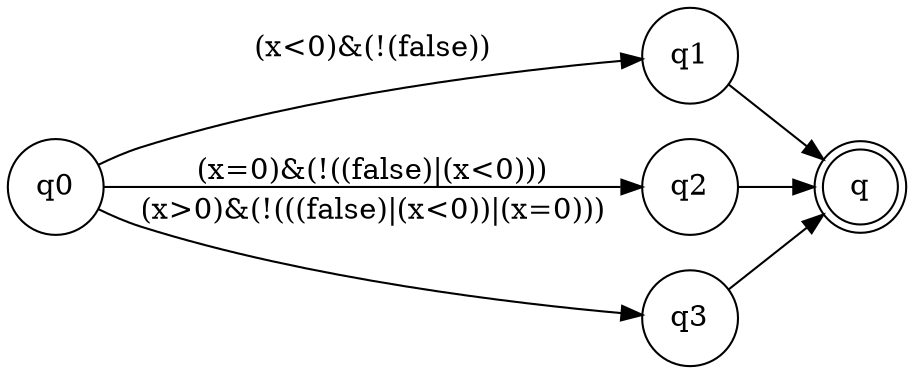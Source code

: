 digraph program_graph {rankdir=LR;
node [shape = circle]; q0;
node [shape = doublecircle]; q#;
node [shape = circle]
q0 -> q1 [label= "(x<0)&(!(false))"];
q1 -> q# [label= "y:=-1*z*z"];
q0 -> q2 [label= "(x=0)&(!((false)|(x<0)))"];
q2 -> q# [label= "y:=0"];
q0 -> q3 [label= "(x>0)&(!(((false)|(x<0))|(x=0)))"];
q3 -> q# [label= "y:=z*z"];
}